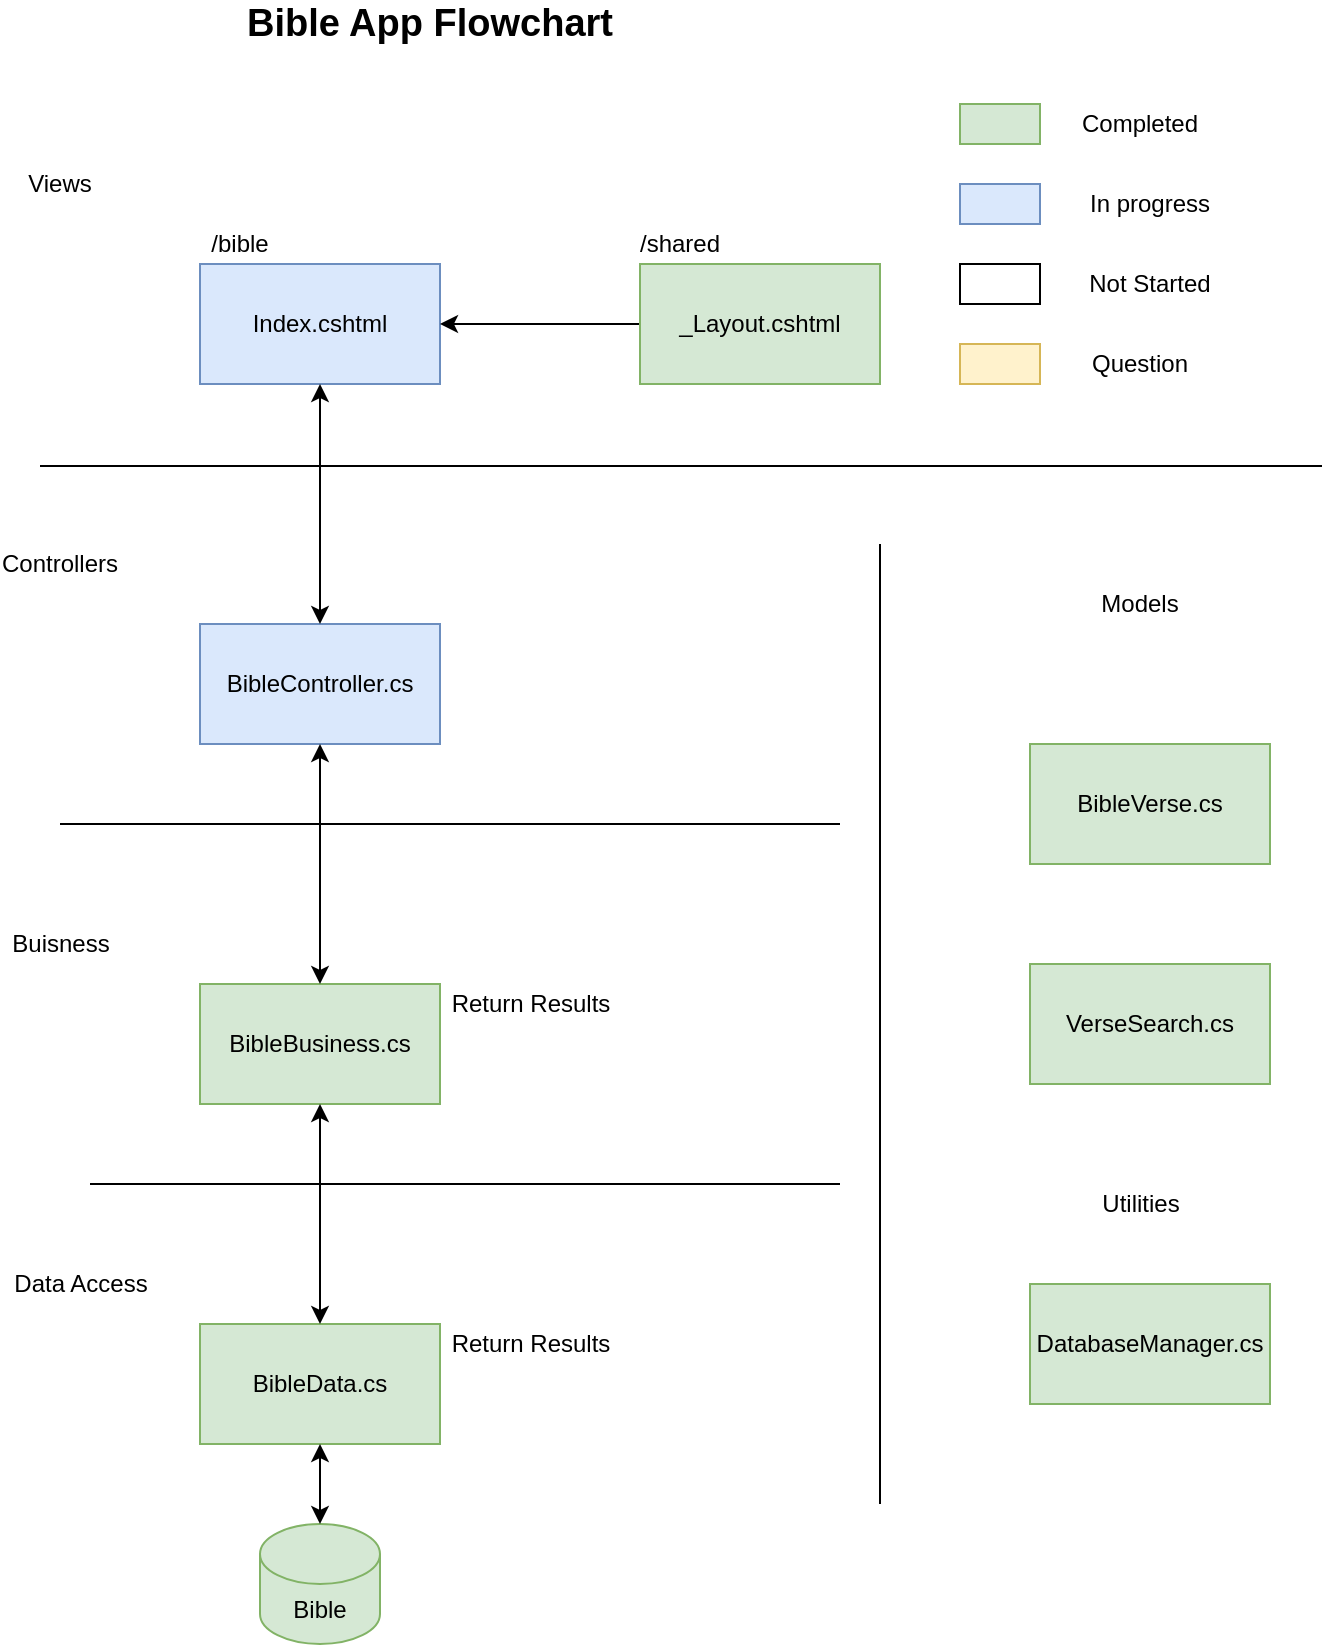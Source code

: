 <mxfile version="14.5.10" type="device"><diagram id="qAvdEUBvHg5d3jC-y9OG" name="Page-1"><mxGraphModel dx="460" dy="752" grid="1" gridSize="10" guides="1" tooltips="1" connect="1" arrows="1" fold="1" page="1" pageScale="1" pageWidth="850" pageHeight="1100" math="0" shadow="0"><root><mxCell id="0"/><mxCell id="1" parent="0"/><mxCell id="EK-aPRBZPW3r_Qtje1nB-1" value="&lt;b&gt;&lt;font style=&quot;font-size: 19px&quot;&gt;Bible App Flowchart&lt;/font&gt;&lt;/b&gt;" style="text;html=1;strokeColor=none;fillColor=none;align=center;verticalAlign=middle;whiteSpace=wrap;rounded=0;" parent="1" vertex="1"><mxGeometry x="130" y="70" width="290" height="20" as="geometry"/></mxCell><mxCell id="EK-aPRBZPW3r_Qtje1nB-2" value="Views" style="text;html=1;strokeColor=none;fillColor=none;align=center;verticalAlign=middle;whiteSpace=wrap;rounded=0;" parent="1" vertex="1"><mxGeometry x="70" y="150" width="40" height="20" as="geometry"/></mxCell><mxCell id="EK-aPRBZPW3r_Qtje1nB-3" value="Index.cshtml" style="rounded=0;whiteSpace=wrap;html=1;fillColor=#dae8fc;strokeColor=#6c8ebf;" parent="1" vertex="1"><mxGeometry x="160" y="200" width="120" height="60" as="geometry"/></mxCell><mxCell id="EK-aPRBZPW3r_Qtje1nB-4" value="/bible" style="text;html=1;strokeColor=none;fillColor=none;align=center;verticalAlign=middle;whiteSpace=wrap;rounded=0;" parent="1" vertex="1"><mxGeometry x="160" y="180" width="40" height="20" as="geometry"/></mxCell><mxCell id="EK-aPRBZPW3r_Qtje1nB-7" value="" style="edgeStyle=orthogonalEdgeStyle;rounded=0;orthogonalLoop=1;jettySize=auto;html=1;" parent="1" source="EK-aPRBZPW3r_Qtje1nB-5" target="EK-aPRBZPW3r_Qtje1nB-3" edge="1"><mxGeometry relative="1" as="geometry"/></mxCell><mxCell id="EK-aPRBZPW3r_Qtje1nB-5" value="_Layout.cshtml" style="rounded=0;whiteSpace=wrap;html=1;fillColor=#d5e8d4;strokeColor=#82b366;" parent="1" vertex="1"><mxGeometry x="380" y="200" width="120" height="60" as="geometry"/></mxCell><mxCell id="EK-aPRBZPW3r_Qtje1nB-6" value="/shared" style="text;html=1;strokeColor=none;fillColor=none;align=center;verticalAlign=middle;whiteSpace=wrap;rounded=0;" parent="1" vertex="1"><mxGeometry x="380" y="180" width="40" height="20" as="geometry"/></mxCell><mxCell id="EK-aPRBZPW3r_Qtje1nB-8" value="" style="rounded=0;whiteSpace=wrap;html=1;fillColor=#d5e8d4;strokeColor=#82b366;" parent="1" vertex="1"><mxGeometry x="540" y="120" width="40" height="20" as="geometry"/></mxCell><mxCell id="EK-aPRBZPW3r_Qtje1nB-9" value="Completed" style="text;html=1;strokeColor=none;fillColor=none;align=center;verticalAlign=middle;whiteSpace=wrap;rounded=0;" parent="1" vertex="1"><mxGeometry x="600" y="120" width="60" height="20" as="geometry"/></mxCell><mxCell id="EK-aPRBZPW3r_Qtje1nB-10" value="" style="rounded=0;whiteSpace=wrap;html=1;fillColor=#dae8fc;strokeColor=#6c8ebf;" parent="1" vertex="1"><mxGeometry x="540" y="160" width="40" height="20" as="geometry"/></mxCell><mxCell id="EK-aPRBZPW3r_Qtje1nB-11" value="In progress" style="text;html=1;strokeColor=none;fillColor=none;align=center;verticalAlign=middle;whiteSpace=wrap;rounded=0;" parent="1" vertex="1"><mxGeometry x="600" y="160" width="70" height="20" as="geometry"/></mxCell><mxCell id="EK-aPRBZPW3r_Qtje1nB-14" value="" style="rounded=0;whiteSpace=wrap;html=1;" parent="1" vertex="1"><mxGeometry x="540" y="200" width="40" height="20" as="geometry"/></mxCell><mxCell id="EK-aPRBZPW3r_Qtje1nB-15" value="Not Started" style="text;html=1;strokeColor=none;fillColor=none;align=center;verticalAlign=middle;whiteSpace=wrap;rounded=0;" parent="1" vertex="1"><mxGeometry x="600" y="200" width="70" height="20" as="geometry"/></mxCell><mxCell id="EK-aPRBZPW3r_Qtje1nB-16" value="" style="rounded=0;whiteSpace=wrap;html=1;fillColor=#fff2cc;strokeColor=#d6b656;" parent="1" vertex="1"><mxGeometry x="540" y="240" width="40" height="20" as="geometry"/></mxCell><mxCell id="EK-aPRBZPW3r_Qtje1nB-17" value="Question" style="text;html=1;strokeColor=none;fillColor=none;align=center;verticalAlign=middle;whiteSpace=wrap;rounded=0;" parent="1" vertex="1"><mxGeometry x="600" y="240" width="60" height="20" as="geometry"/></mxCell><mxCell id="EK-aPRBZPW3r_Qtje1nB-18" value="" style="endArrow=none;html=1;" parent="1" edge="1"><mxGeometry width="50" height="50" relative="1" as="geometry"><mxPoint x="80" y="301" as="sourcePoint"/><mxPoint x="721" y="301" as="targetPoint"/></mxGeometry></mxCell><mxCell id="EK-aPRBZPW3r_Qtje1nB-19" value="Controllers" style="text;html=1;strokeColor=none;fillColor=none;align=center;verticalAlign=middle;whiteSpace=wrap;rounded=0;" parent="1" vertex="1"><mxGeometry x="70" y="340" width="40" height="20" as="geometry"/></mxCell><mxCell id="EK-aPRBZPW3r_Qtje1nB-20" value="BibleController.cs" style="rounded=0;whiteSpace=wrap;html=1;fillColor=#dae8fc;strokeColor=#6c8ebf;" parent="1" vertex="1"><mxGeometry x="160" y="380" width="120" height="60" as="geometry"/></mxCell><mxCell id="EK-aPRBZPW3r_Qtje1nB-21" value="" style="endArrow=none;html=1;" parent="1" edge="1"><mxGeometry width="50" height="50" relative="1" as="geometry"><mxPoint x="90" y="480" as="sourcePoint"/><mxPoint x="480" y="480" as="targetPoint"/></mxGeometry></mxCell><mxCell id="EK-aPRBZPW3r_Qtje1nB-23" value="Buisness" style="text;html=1;align=center;verticalAlign=middle;resizable=0;points=[];autosize=1;" parent="1" vertex="1"><mxGeometry x="60" y="530" width="60" height="20" as="geometry"/></mxCell><mxCell id="EK-aPRBZPW3r_Qtje1nB-24" value="BibleBusiness.cs" style="rounded=0;whiteSpace=wrap;html=1;fillColor=#d5e8d4;strokeColor=#82b366;" parent="1" vertex="1"><mxGeometry x="160" y="560" width="120" height="60" as="geometry"/></mxCell><mxCell id="EK-aPRBZPW3r_Qtje1nB-25" value="" style="endArrow=classic;startArrow=classic;html=1;entryX=0.5;entryY=1;entryDx=0;entryDy=0;exitX=0.5;exitY=0;exitDx=0;exitDy=0;" parent="1" source="EK-aPRBZPW3r_Qtje1nB-20" target="EK-aPRBZPW3r_Qtje1nB-3" edge="1"><mxGeometry width="50" height="50" relative="1" as="geometry"><mxPoint x="130" y="390" as="sourcePoint"/><mxPoint x="180" y="340" as="targetPoint"/></mxGeometry></mxCell><mxCell id="EK-aPRBZPW3r_Qtje1nB-26" value="" style="endArrow=classic;startArrow=classic;html=1;entryX=0.5;entryY=1;entryDx=0;entryDy=0;exitX=0.5;exitY=0;exitDx=0;exitDy=0;" parent="1" source="EK-aPRBZPW3r_Qtje1nB-24" target="EK-aPRBZPW3r_Qtje1nB-20" edge="1"><mxGeometry width="50" height="50" relative="1" as="geometry"><mxPoint x="230" y="390" as="sourcePoint"/><mxPoint x="230" y="270" as="targetPoint"/><Array as="points"/></mxGeometry></mxCell><mxCell id="EK-aPRBZPW3r_Qtje1nB-27" value="Return Results" style="text;html=1;align=center;verticalAlign=middle;resizable=0;points=[];autosize=1;" parent="1" vertex="1"><mxGeometry x="280" y="560" width="90" height="20" as="geometry"/></mxCell><mxCell id="EK-aPRBZPW3r_Qtje1nB-28" value="" style="endArrow=none;html=1;" parent="1" edge="1"><mxGeometry width="50" height="50" relative="1" as="geometry"><mxPoint x="105" y="660" as="sourcePoint"/><mxPoint x="480" y="660" as="targetPoint"/></mxGeometry></mxCell><mxCell id="EK-aPRBZPW3r_Qtje1nB-29" value="Data Access" style="text;html=1;align=center;verticalAlign=middle;resizable=0;points=[];autosize=1;" parent="1" vertex="1"><mxGeometry x="60" y="700" width="80" height="20" as="geometry"/></mxCell><mxCell id="EK-aPRBZPW3r_Qtje1nB-30" value="BibleData.cs" style="rounded=0;whiteSpace=wrap;html=1;fillColor=#d5e8d4;strokeColor=#82b366;" parent="1" vertex="1"><mxGeometry x="160" y="730" width="120" height="60" as="geometry"/></mxCell><mxCell id="EK-aPRBZPW3r_Qtje1nB-31" value="Return Results" style="text;html=1;align=center;verticalAlign=middle;resizable=0;points=[];autosize=1;" parent="1" vertex="1"><mxGeometry x="280" y="730" width="90" height="20" as="geometry"/></mxCell><mxCell id="EK-aPRBZPW3r_Qtje1nB-36" value="Bible" style="shape=cylinder3;whiteSpace=wrap;html=1;boundedLbl=1;backgroundOutline=1;size=15;fillColor=#d5e8d4;strokeColor=#82b366;" parent="1" vertex="1"><mxGeometry x="190" y="830" width="60" height="60" as="geometry"/></mxCell><mxCell id="EK-aPRBZPW3r_Qtje1nB-37" value="" style="endArrow=classic;startArrow=classic;html=1;entryX=0.5;entryY=1;entryDx=0;entryDy=0;exitX=0.5;exitY=0;exitDx=0;exitDy=0;" parent="1" source="EK-aPRBZPW3r_Qtje1nB-30" target="EK-aPRBZPW3r_Qtje1nB-24" edge="1"><mxGeometry width="50" height="50" relative="1" as="geometry"><mxPoint x="210" y="710" as="sourcePoint"/><mxPoint x="260" y="660" as="targetPoint"/></mxGeometry></mxCell><mxCell id="EK-aPRBZPW3r_Qtje1nB-38" value="" style="endArrow=classic;startArrow=classic;html=1;entryX=0.5;entryY=1;entryDx=0;entryDy=0;exitX=0.5;exitY=0;exitDx=0;exitDy=0;exitPerimeter=0;" parent="1" source="EK-aPRBZPW3r_Qtje1nB-36" target="EK-aPRBZPW3r_Qtje1nB-30" edge="1"><mxGeometry width="50" height="50" relative="1" as="geometry"><mxPoint x="200" y="850" as="sourcePoint"/><mxPoint x="250" y="800" as="targetPoint"/></mxGeometry></mxCell><mxCell id="EK-aPRBZPW3r_Qtje1nB-39" value="" style="endArrow=none;html=1;" parent="1" edge="1"><mxGeometry width="50" height="50" relative="1" as="geometry"><mxPoint x="500" y="820" as="sourcePoint"/><mxPoint x="500" y="340" as="targetPoint"/></mxGeometry></mxCell><mxCell id="EK-aPRBZPW3r_Qtje1nB-40" value="Models" style="text;html=1;strokeColor=none;fillColor=none;align=center;verticalAlign=middle;whiteSpace=wrap;rounded=0;" parent="1" vertex="1"><mxGeometry x="610" y="360" width="40" height="20" as="geometry"/></mxCell><mxCell id="EK-aPRBZPW3r_Qtje1nB-41" value="BibleVerse.cs" style="rounded=0;whiteSpace=wrap;html=1;fillColor=#d5e8d4;strokeColor=#82b366;" parent="1" vertex="1"><mxGeometry x="575" y="440" width="120" height="60" as="geometry"/></mxCell><mxCell id="EK-aPRBZPW3r_Qtje1nB-42" value="VerseSearch.cs" style="rounded=0;whiteSpace=wrap;html=1;fillColor=#d5e8d4;strokeColor=#82b366;" parent="1" vertex="1"><mxGeometry x="575" y="550" width="120" height="60" as="geometry"/></mxCell><mxCell id="EK-aPRBZPW3r_Qtje1nB-43" value="Utilities" style="text;html=1;align=center;verticalAlign=middle;resizable=0;points=[];autosize=1;" parent="1" vertex="1"><mxGeometry x="605" y="660" width="50" height="20" as="geometry"/></mxCell><mxCell id="EK-aPRBZPW3r_Qtje1nB-44" value="DatabaseManager.cs" style="rounded=0;whiteSpace=wrap;html=1;fillColor=#d5e8d4;strokeColor=#82b366;" parent="1" vertex="1"><mxGeometry x="575" y="710" width="120" height="60" as="geometry"/></mxCell></root></mxGraphModel></diagram></mxfile>
